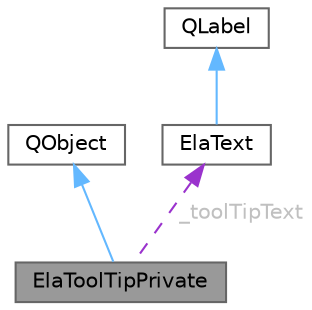 digraph "ElaToolTipPrivate"
{
 // LATEX_PDF_SIZE
  bgcolor="transparent";
  edge [fontname=Helvetica,fontsize=10,labelfontname=Helvetica,labelfontsize=10];
  node [fontname=Helvetica,fontsize=10,shape=box,height=0.2,width=0.4];
  Node1 [id="Node000001",label="ElaToolTipPrivate",height=0.2,width=0.4,color="gray40", fillcolor="grey60", style="filled", fontcolor="black",tooltip="工具提示私有实现类，管理事件过滤和动画"];
  Node2 -> Node1 [id="edge1_Node000001_Node000002",dir="back",color="steelblue1",style="solid",tooltip=" "];
  Node2 [id="Node000002",label="QObject",height=0.2,width=0.4,color="gray40", fillcolor="white", style="filled",tooltip=" "];
  Node3 -> Node1 [id="edge2_Node000001_Node000003",dir="back",color="darkorchid3",style="dashed",tooltip=" ",label=" _toolTipText",fontcolor="grey" ];
  Node3 [id="Node000003",label="ElaText",height=0.2,width=0.4,color="gray40", fillcolor="white", style="filled",URL="$class_ela_text.html",tooltip="自定义文本标签类，支持主题切换、图标和文本样式"];
  Node4 -> Node3 [id="edge3_Node000003_Node000004",dir="back",color="steelblue1",style="solid",tooltip=" "];
  Node4 [id="Node000004",label="QLabel",height=0.2,width=0.4,color="gray40", fillcolor="white", style="filled",URL="$class_q_label.html",tooltip="标签控件类"];
}

